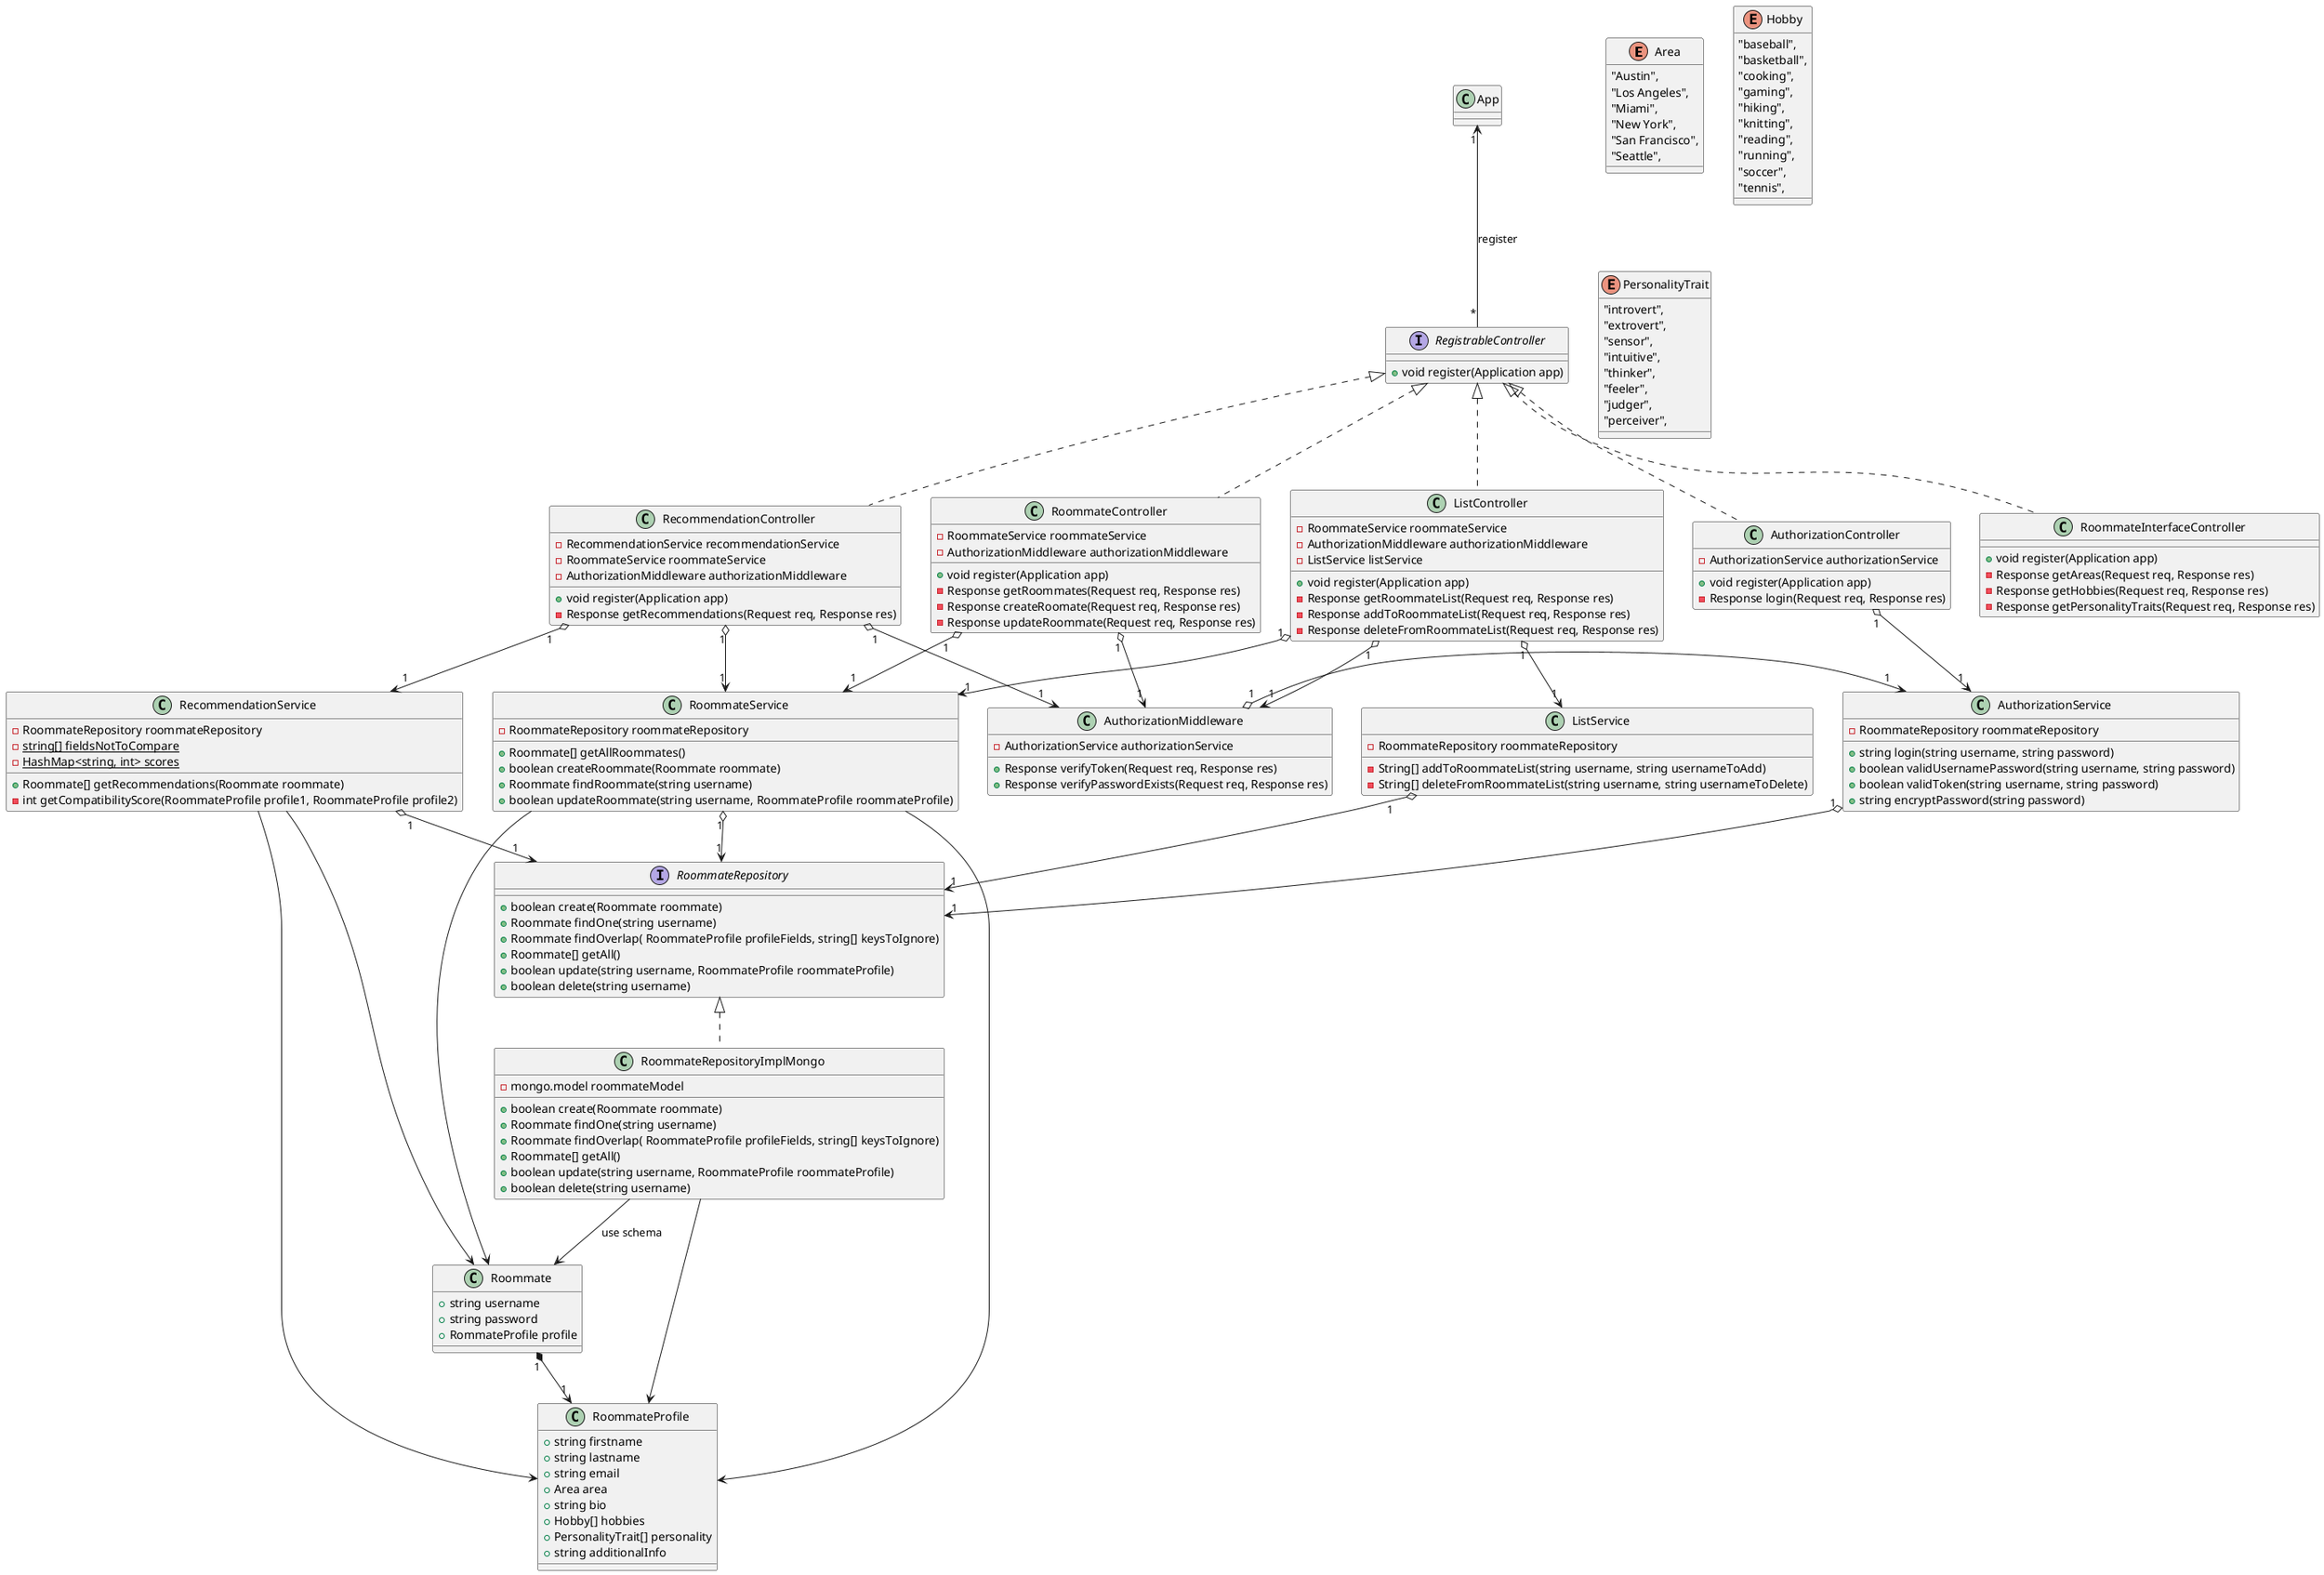 @startuml
enum Area {
"Austin",
  "Los Angeles",
  "Miami",
  "New York",
  "San Francisco",
  "Seattle",
}

enum Hobby {
  "baseball",
  "basketball",
  "cooking",
  "gaming",
  "hiking",
  "knitting",
  "reading",
  "running",
  "soccer",
  "tennis",
}

enum PersonalityTrait {
  "introvert",
  "extrovert",
  "sensor",
  "intuitive",
  "thinker",
  "feeler",
  "judger",
  "perceiver",
}

class RoommateProfile {
  +string firstname
  +string lastname
  +string email
  +Area area
  +string bio
  +Hobby[] hobbies
  +PersonalityTrait[] personality
  +string additionalInfo
}

class Roommate {
  +string username
  +string password
  +RommateProfile profile
}

interface RoommateRepository {
  + boolean create(Roommate roommate)
  + Roommate findOne(string username)
  + Roommate findOverlap( RoommateProfile profileFields, string[] keysToIgnore)
  + Roommate[] getAll()
  + boolean update(string username, RoommateProfile roommateProfile)
  + boolean delete(string username)
}

class RoommateRepositoryImplMongo implements RoommateRepository {
  + boolean create(Roommate roommate)
  + Roommate findOne(string username)
  + Roommate findOverlap( RoommateProfile profileFields, string[] keysToIgnore)
  + Roommate[] getAll()
  + boolean update(string username, RoommateProfile roommateProfile)
  + boolean delete(string username)
  - mongo.model roommateModel
}

class RoommateService {
  - RoommateRepository roommateRepository
  + Roommate[] getAllRoommates()
  + boolean createRoommate(Roommate roommate)
  + Roommate findRoommate(string username)
  + boolean updateRoommate(string username, RoommateProfile roommateProfile)
}

class AuthorizationService {
  - RoommateRepository roommateRepository
  + string login(string username, string password)
  + boolean validUsernamePassword(string username, string password)
  + boolean validToken(string username, string password)
  + string encryptPassword(string password)
}

class RecommendationService {
  - RoommateRepository roommateRepository
  - {static} string[] fieldsNotToCompare
  - {static} HashMap<string, int> scores
  + Roommate[] getRecommendations(Roommate roommate)
  - int getCompatibilityScore(RoommateProfile profile1, RoommateProfile profile2)
}

class ListService {
  - RoommateRepository roommateRepository
  - String[] addToRoommateList(string username, string usernameToAdd)
  - String[] deleteFromRoommateList(string username, string usernameToDelete)

}

interface RegistrableController {
  + void register(Application app)
}

class AuthorizationController implements RegistrableController {
  - AuthorizationService authorizationService
  + void register(Application app)
  - Response login(Request req, Response res)
}

class RecommendationController implements RegistrableController {
  - RecommendationService recommendationService
  - RoommateService roommateService
  - AuthorizationMiddleware authorizationMiddleware
  + void register(Application app)
  - Response getRecommendations(Request req, Response res)
}

class RoommateController implements RegistrableController {
  - RoommateService roommateService
  - AuthorizationMiddleware authorizationMiddleware
  + void register(Application app)
  - Response getRoommates(Request req, Response res)
  - Response createRoomate(Request req, Response res)
  - Response updateRoommate(Request req, Response res)
}

class ListController implements RegistrableController {
  - RoommateService roommateService
  - AuthorizationMiddleware authorizationMiddleware
  - ListService listService
  + void register(Application app)
  - Response getRoommateList(Request req, Response res)
  - Response addToRoommateList(Request req, Response res)
  - Response deleteFromRoommateList(Request req, Response res)
}

class RoommateInterfaceController implements RegistrableController {
  + void register(Application app)
  - Response getAreas(Request req, Response res)
  - Response getHobbies(Request req, Response res)
  - Response getPersonalityTraits(Request req, Response res)
}

class AuthorizationMiddleware {
  - AuthorizationService authorizationService
  + Response verifyToken(Request req, Response res)
  + Response verifyPasswordExists(Request req, Response res)
}

class App {}

Roommate "1" *--> "1" RoommateProfile

RoommateRepositoryImplMongo --> Roommate : use schema
RoommateRepositoryImplMongo --> RoommateProfile

RoommateService "1" o--> "1" RoommateRepository
RoommateService --> Roommate
RoommateService --> RoommateProfile

AuthorizationService "1" o--> "1" RoommateRepository

RecommendationService "1" o--> "1" RoommateRepository

RecommendationService --> Roommate
RecommendationService --> RoommateProfile

ListService "1" o--> "1" RoommateRepository

AuthorizationController "1" o--> "1" AuthorizationService

RecommendationController "1" o--> "1" RecommendationService
RecommendationController "1" o--> "1" RoommateService
RecommendationController "1" o--> "1" AuthorizationMiddleware

RoommateController "1" o--> "1" RoommateService
RoommateController "1" o--> "1" AuthorizationMiddleware

ListController "1" o--> "1" ListService
ListController "1" o--> "1" RoommateService
ListController "1" o--> "1" AuthorizationMiddleware

AuthorizationMiddleware "1" o-> "1" AuthorizationService

RegistrableController "*" -up-> "1" App : register

together {
  enum Area
  enum Hobby
  enum PersonalityTrait
}

together {
  class RecommendationController
  class AuthorizationController
  class RoommateController
  class RoommateInterfaceController
  class ListController
}

@enduml